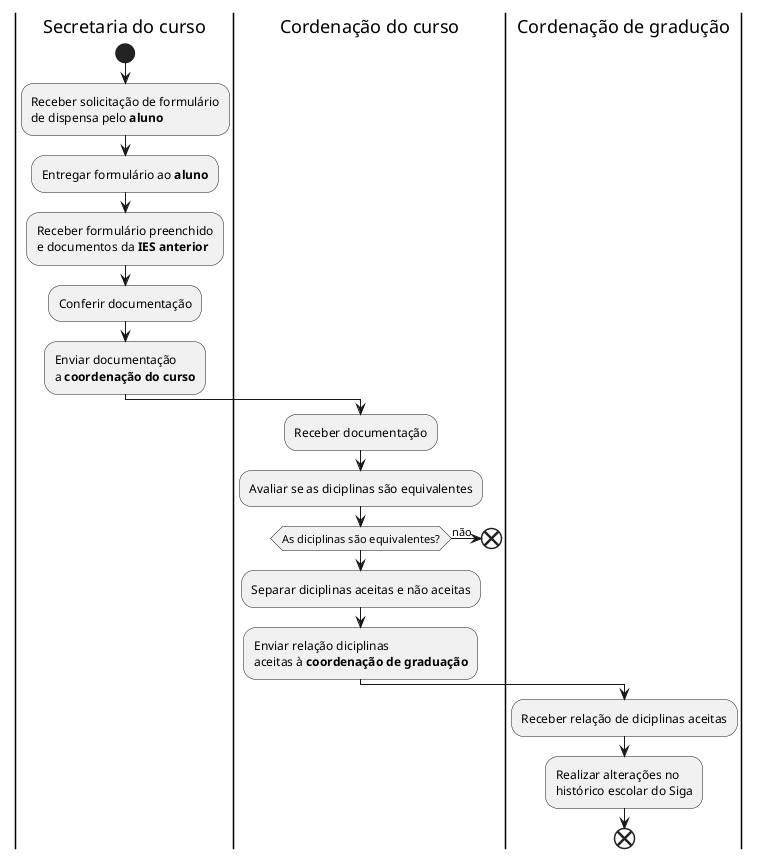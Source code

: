 @startuml Processo para UPE aceitar a carga horária da IES anterior.
|Secretaria do curso|
start
:Receber solicitação de formulário
de dispensa pelo **aluno**;
:Entregar formulário ao **aluno**;
:Receber formulário preenchido
e documentos da **IES anterior**;
:Conferir documentação;
:Enviar documentação
a **coordenação do curso**;
|Secretaria do curso|
|Cordenação do curso|
:Receber documentação;
:Avaliar se as diciplinas são equivalentes;
if (As diciplinas são equivalentes?) then (não)
    end
    endif
    :Separar diciplinas aceitas e não aceitas;
    :Enviar relação diciplinas
    aceitas à **coordenação de graduação**;
|Cordenação do curso|
|Cordenação de gradução|
:Receber relação de diciplinas aceitas;
:Realizar alterações no 
histórico escolar do Siga;
end
|Cordenação de gradução|
@enduml